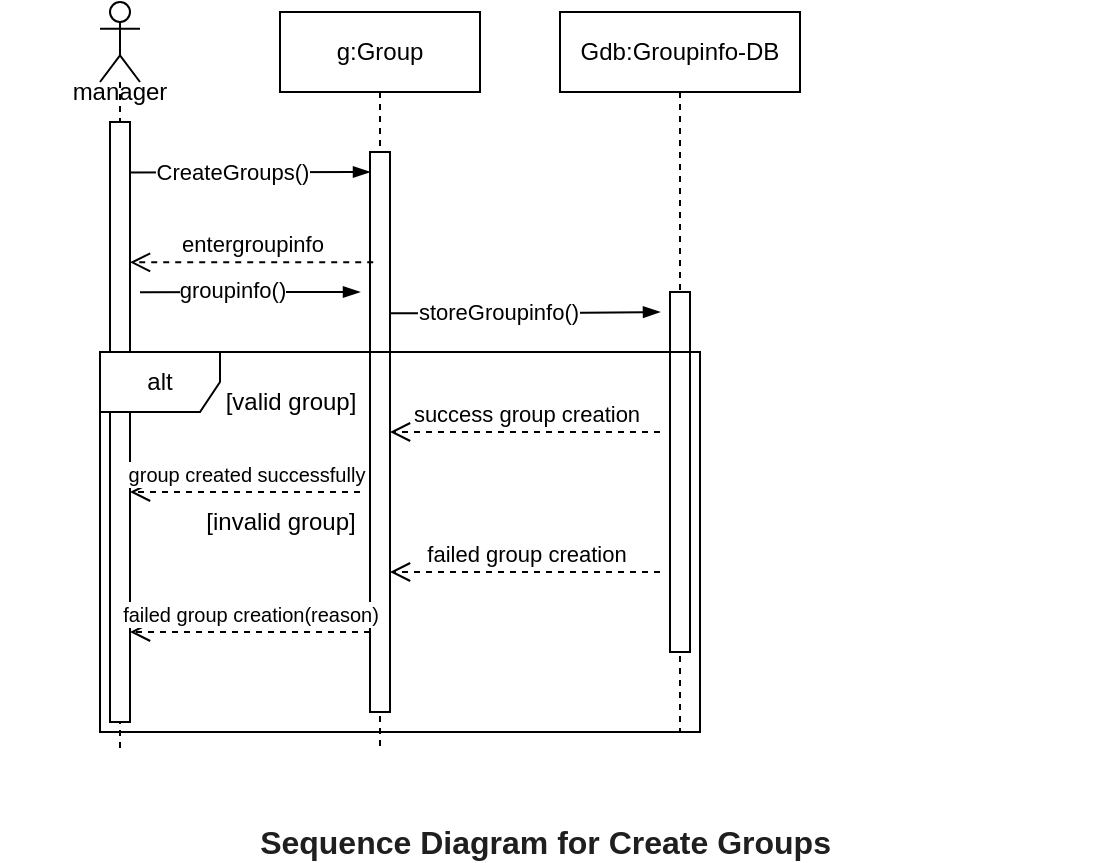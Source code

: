 <mxfile version="24.0.6" type="github">
  <diagram name="Page-1" id="2YBvvXClWsGukQMizWep">
    <mxGraphModel dx="704" dy="374" grid="1" gridSize="10" guides="1" tooltips="1" connect="1" arrows="1" fold="1" page="1" pageScale="1" pageWidth="850" pageHeight="1100" math="0" shadow="0">
      <root>
        <mxCell id="0" />
        <mxCell id="1" parent="0" />
        <mxCell id="aM9ryv3xv72pqoxQDRHE-1" value="g:Group" style="shape=umlLifeline;perimeter=lifelinePerimeter;whiteSpace=wrap;html=1;container=0;dropTarget=0;collapsible=0;recursiveResize=0;outlineConnect=0;portConstraint=eastwest;newEdgeStyle={&quot;edgeStyle&quot;:&quot;elbowEdgeStyle&quot;,&quot;elbow&quot;:&quot;vertical&quot;,&quot;curved&quot;:0,&quot;rounded&quot;:0};" parent="1" vertex="1">
          <mxGeometry x="160" y="30" width="100" height="370" as="geometry" />
        </mxCell>
        <mxCell id="aM9ryv3xv72pqoxQDRHE-2" value="" style="html=1;points=[];perimeter=orthogonalPerimeter;outlineConnect=0;targetShapes=umlLifeline;portConstraint=eastwest;newEdgeStyle={&quot;edgeStyle&quot;:&quot;elbowEdgeStyle&quot;,&quot;elbow&quot;:&quot;vertical&quot;,&quot;curved&quot;:0,&quot;rounded&quot;:0};" parent="aM9ryv3xv72pqoxQDRHE-1" vertex="1">
          <mxGeometry x="45" y="70" width="10" height="280" as="geometry" />
        </mxCell>
        <mxCell id="aM9ryv3xv72pqoxQDRHE-5" value="&lt;div style=&quot;text-align: start;&quot;&gt;Gdb:Groupinfo-DB&lt;/div&gt;" style="shape=umlLifeline;perimeter=lifelinePerimeter;whiteSpace=wrap;html=1;container=0;dropTarget=0;collapsible=0;recursiveResize=0;outlineConnect=0;portConstraint=eastwest;newEdgeStyle={&quot;edgeStyle&quot;:&quot;elbowEdgeStyle&quot;,&quot;elbow&quot;:&quot;vertical&quot;,&quot;curved&quot;:0,&quot;rounded&quot;:0};" parent="1" vertex="1">
          <mxGeometry x="300" y="30" width="120" height="360" as="geometry" />
        </mxCell>
        <mxCell id="aM9ryv3xv72pqoxQDRHE-6" value="" style="html=1;points=[];perimeter=orthogonalPerimeter;outlineConnect=0;targetShapes=umlLifeline;portConstraint=eastwest;newEdgeStyle={&quot;edgeStyle&quot;:&quot;elbowEdgeStyle&quot;,&quot;elbow&quot;:&quot;vertical&quot;,&quot;curved&quot;:0,&quot;rounded&quot;:0};" parent="aM9ryv3xv72pqoxQDRHE-5" vertex="1">
          <mxGeometry x="55" y="140" width="10" height="180" as="geometry" />
        </mxCell>
        <mxCell id="omKQKw6xGsXgtuAEecPG-2" value="" style="edgeStyle=elbowEdgeStyle;fontSize=12;html=1;endArrow=blockThin;endFill=1;rounded=0;exitX=1;exitY=1;exitDx=0;exitDy=0;exitPerimeter=0;elbow=vertical;" edge="1" parent="1" target="aM9ryv3xv72pqoxQDRHE-2">
          <mxGeometry width="160" relative="1" as="geometry">
            <mxPoint x="80" y="110.2" as="sourcePoint" />
            <mxPoint x="200" y="110" as="targetPoint" />
          </mxGeometry>
        </mxCell>
        <mxCell id="omKQKw6xGsXgtuAEecPG-5" value="CreateGroups()" style="edgeLabel;html=1;align=center;verticalAlign=middle;resizable=0;points=[];" vertex="1" connectable="0" parent="omKQKw6xGsXgtuAEecPG-2">
          <mxGeometry x="-0.317" y="2" relative="1" as="geometry">
            <mxPoint x="13" y="2" as="offset" />
          </mxGeometry>
        </mxCell>
        <mxCell id="omKQKw6xGsXgtuAEecPG-3" value="" style="shape=umlLifeline;perimeter=lifelinePerimeter;whiteSpace=wrap;html=1;container=1;dropTarget=0;collapsible=0;recursiveResize=0;outlineConnect=0;portConstraint=eastwest;newEdgeStyle={&quot;curved&quot;:0,&quot;rounded&quot;:0};participant=umlActor;size=40;" vertex="1" parent="1">
          <mxGeometry x="70" y="25" width="20" height="375" as="geometry" />
        </mxCell>
        <mxCell id="omKQKw6xGsXgtuAEecPG-4" value="" style="html=1;points=[[0,0,0,0,5],[0,1,0,0,-5],[1,0,0,0,5],[1,1,0,0,-5]];perimeter=orthogonalPerimeter;outlineConnect=0;targetShapes=umlLifeline;portConstraint=eastwest;newEdgeStyle={&quot;curved&quot;:0,&quot;rounded&quot;:0};" vertex="1" parent="omKQKw6xGsXgtuAEecPG-3">
          <mxGeometry x="5" y="60" width="10" height="300" as="geometry" />
        </mxCell>
        <mxCell id="omKQKw6xGsXgtuAEecPG-7" value="entergroupinfo" style="html=1;verticalAlign=bottom;endArrow=open;dashed=1;endSize=8;curved=0;rounded=0;exitX=0.161;exitY=0.197;exitDx=0;exitDy=0;exitPerimeter=0;" edge="1" parent="1" source="aM9ryv3xv72pqoxQDRHE-2" target="omKQKw6xGsXgtuAEecPG-4">
          <mxGeometry relative="1" as="geometry">
            <mxPoint x="200" y="140" as="sourcePoint" />
            <mxPoint x="90" y="140" as="targetPoint" />
          </mxGeometry>
        </mxCell>
        <mxCell id="omKQKw6xGsXgtuAEecPG-8" value="" style="edgeStyle=elbowEdgeStyle;fontSize=12;html=1;endArrow=blockThin;endFill=1;rounded=0;elbow=vertical;" edge="1" parent="1">
          <mxGeometry width="160" relative="1" as="geometry">
            <mxPoint x="90" y="170.11" as="sourcePoint" />
            <mxPoint x="200" y="170.11" as="targetPoint" />
          </mxGeometry>
        </mxCell>
        <mxCell id="omKQKw6xGsXgtuAEecPG-9" value="groupinfo()" style="edgeLabel;html=1;align=center;verticalAlign=middle;resizable=0;points=[];" vertex="1" connectable="0" parent="omKQKw6xGsXgtuAEecPG-8">
          <mxGeometry x="-0.171" y="1" relative="1" as="geometry">
            <mxPoint as="offset" />
          </mxGeometry>
        </mxCell>
        <mxCell id="omKQKw6xGsXgtuAEecPG-10" value="" style="edgeStyle=elbowEdgeStyle;fontSize=12;html=1;endArrow=blockThin;endFill=1;rounded=0;exitX=0.961;exitY=0.288;exitDx=0;exitDy=0;exitPerimeter=0;" edge="1" parent="1" source="aM9ryv3xv72pqoxQDRHE-2">
          <mxGeometry width="160" relative="1" as="geometry">
            <mxPoint x="220" y="180" as="sourcePoint" />
            <mxPoint x="350" y="180" as="targetPoint" />
          </mxGeometry>
        </mxCell>
        <mxCell id="omKQKw6xGsXgtuAEecPG-11" value="storeGroupinfo()" style="edgeLabel;html=1;align=center;verticalAlign=middle;resizable=0;points=[];" vertex="1" connectable="0" parent="omKQKw6xGsXgtuAEecPG-10">
          <mxGeometry x="-0.202" y="1" relative="1" as="geometry">
            <mxPoint as="offset" />
          </mxGeometry>
        </mxCell>
        <mxCell id="omKQKw6xGsXgtuAEecPG-13" value="alt" style="shape=umlFrame;whiteSpace=wrap;html=1;pointerEvents=0;" vertex="1" parent="1">
          <mxGeometry x="70" y="200" width="300" height="190" as="geometry" />
        </mxCell>
        <mxCell id="omKQKw6xGsXgtuAEecPG-14" value="manager" style="text;html=1;align=center;verticalAlign=middle;whiteSpace=wrap;rounded=0;" vertex="1" parent="1">
          <mxGeometry x="55" y="60" width="50" height="20" as="geometry" />
        </mxCell>
        <mxCell id="omKQKw6xGsXgtuAEecPG-17" value="&lt;span data-lucid-content=&quot;{&amp;quot;t&amp;quot;:&amp;quot;Sequence Diagram for Create Groups and Member Management&amp;quot;,&amp;quot;m&amp;quot;:[{&amp;quot;s&amp;quot;:0,&amp;quot;n&amp;quot;:&amp;quot;p&amp;quot;,&amp;quot;v&amp;quot;:1.25},{&amp;quot;s&amp;quot;:0,&amp;quot;n&amp;quot;:&amp;quot;c&amp;quot;,&amp;quot;v&amp;quot;:&amp;quot;#1f1f1fff&amp;quot;,&amp;quot;e&amp;quot;:56},{&amp;quot;s&amp;quot;:0,&amp;quot;n&amp;quot;:&amp;quot;b&amp;quot;,&amp;quot;v&amp;quot;:true,&amp;quot;e&amp;quot;:56},{&amp;quot;s&amp;quot;:0,&amp;quot;n&amp;quot;:&amp;quot;s&amp;quot;,&amp;quot;v&amp;quot;:21.333,&amp;quot;e&amp;quot;:56}]}&quot; data-lucid-type=&quot;application/vnd.lucid.text&quot;&gt;&lt;span style=&quot;font-weight:bold;color:#1f1f1f;font-size:16.0px;&quot;&gt;Sequence Diagram for Create Groups&amp;nbsp;&lt;/span&gt;&lt;/span&gt;" style="text;html=1;align=center;verticalAlign=middle;whiteSpace=wrap;rounded=0;" vertex="1" parent="1">
          <mxGeometry x="20" y="440" width="550" height="10" as="geometry" />
        </mxCell>
        <mxCell id="omKQKw6xGsXgtuAEecPG-20" value="[valid group]" style="text;html=1;align=center;verticalAlign=middle;resizable=0;points=[];autosize=1;strokeColor=none;fillColor=none;" vertex="1" parent="1">
          <mxGeometry x="120" y="210" width="90" height="30" as="geometry" />
        </mxCell>
        <mxCell id="omKQKw6xGsXgtuAEecPG-21" value="[invalid group]" style="text;html=1;align=center;verticalAlign=middle;resizable=0;points=[];autosize=1;strokeColor=none;fillColor=none;" vertex="1" parent="1">
          <mxGeometry x="110" y="270" width="100" height="30" as="geometry" />
        </mxCell>
        <mxCell id="omKQKw6xGsXgtuAEecPG-22" value="success group creation" style="html=1;verticalAlign=bottom;endArrow=open;dashed=1;endSize=8;curved=0;rounded=0;" edge="1" parent="1" target="aM9ryv3xv72pqoxQDRHE-2">
          <mxGeometry relative="1" as="geometry">
            <mxPoint x="350" y="240" as="sourcePoint" />
            <mxPoint x="270" y="240" as="targetPoint" />
          </mxGeometry>
        </mxCell>
        <mxCell id="omKQKw6xGsXgtuAEecPG-24" value="failed group creation" style="html=1;verticalAlign=bottom;endArrow=open;dashed=1;endSize=8;curved=0;rounded=0;" edge="1" parent="1">
          <mxGeometry relative="1" as="geometry">
            <mxPoint x="350" y="310" as="sourcePoint" />
            <mxPoint x="215.0" y="310" as="targetPoint" />
            <Array as="points">
              <mxPoint x="270" y="310" />
            </Array>
          </mxGeometry>
        </mxCell>
        <mxCell id="omKQKw6xGsXgtuAEecPG-25" value="&lt;font style=&quot;font-size: 10px;&quot;&gt;group created successfully&lt;/font&gt;" style="html=1;verticalAlign=bottom;endArrow=open;dashed=1;endSize=8;curved=0;rounded=0;" edge="1" parent="1" target="omKQKw6xGsXgtuAEecPG-4">
          <mxGeometry relative="1" as="geometry">
            <mxPoint x="200" y="270" as="sourcePoint" />
            <mxPoint x="120" y="270" as="targetPoint" />
          </mxGeometry>
        </mxCell>
        <mxCell id="omKQKw6xGsXgtuAEecPG-27" value="&lt;font style=&quot;font-size: 10px;&quot;&gt;failed group creation(reason)&lt;/font&gt;" style="html=1;verticalAlign=bottom;endArrow=open;dashed=1;endSize=8;curved=0;rounded=0;" edge="1" parent="1" target="omKQKw6xGsXgtuAEecPG-4">
          <mxGeometry relative="1" as="geometry">
            <mxPoint x="205" y="340" as="sourcePoint" />
            <mxPoint x="125" y="340" as="targetPoint" />
          </mxGeometry>
        </mxCell>
      </root>
    </mxGraphModel>
  </diagram>
</mxfile>
